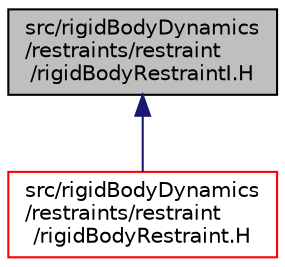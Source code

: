 digraph "src/rigidBodyDynamics/restraints/restraint/rigidBodyRestraintI.H"
{
  bgcolor="transparent";
  edge [fontname="Helvetica",fontsize="10",labelfontname="Helvetica",labelfontsize="10"];
  node [fontname="Helvetica",fontsize="10",shape=record];
  Node1 [label="src/rigidBodyDynamics\l/restraints/restraint\l/rigidBodyRestraintI.H",height=0.2,width=0.4,color="black", fillcolor="grey75", style="filled", fontcolor="black"];
  Node1 -> Node2 [dir="back",color="midnightblue",fontsize="10",style="solid",fontname="Helvetica"];
  Node2 [label="src/rigidBodyDynamics\l/restraints/restraint\l/rigidBodyRestraint.H",height=0.2,width=0.4,color="red",URL="$a09772.html"];
}
